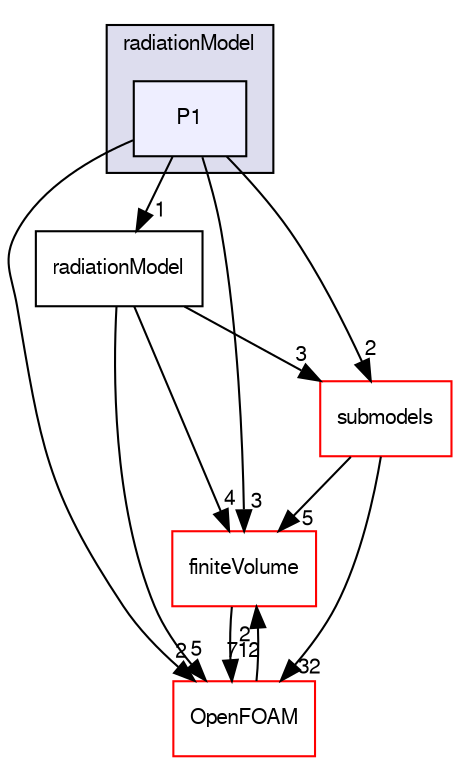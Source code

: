 digraph "src/thermophysicalModels/radiationModels/radiationModel/P1" {
  bgcolor=transparent;
  compound=true
  node [ fontsize="10", fontname="FreeSans"];
  edge [ labelfontsize="10", labelfontname="FreeSans"];
  subgraph clusterdir_08c5a0922f0d1752bb9c4bf65110e65b {
    graph [ bgcolor="#ddddee", pencolor="black", label="radiationModel" fontname="FreeSans", fontsize="10", URL="dir_08c5a0922f0d1752bb9c4bf65110e65b.html"]
  dir_da1f13849ba09a7ba4ebf908a7c501ff [shape=box, label="P1", style="filled", fillcolor="#eeeeff", pencolor="black", URL="dir_da1f13849ba09a7ba4ebf908a7c501ff.html"];
  }
  dir_9bd15774b555cf7259a6fa18f99fe99b [shape=box label="finiteVolume" color="red" URL="dir_9bd15774b555cf7259a6fa18f99fe99b.html"];
  dir_0e35a089fd36da69fd114ae181f5f769 [shape=box label="submodels" color="red" URL="dir_0e35a089fd36da69fd114ae181f5f769.html"];
  dir_d4374f720167d2d95811040a749abdd3 [shape=box label="radiationModel" URL="dir_d4374f720167d2d95811040a749abdd3.html"];
  dir_c5473ff19b20e6ec4dfe5c310b3778a8 [shape=box label="OpenFOAM" color="red" URL="dir_c5473ff19b20e6ec4dfe5c310b3778a8.html"];
  dir_9bd15774b555cf7259a6fa18f99fe99b->dir_c5473ff19b20e6ec4dfe5c310b3778a8 [headlabel="712", labeldistance=1.5 headhref="dir_000749_001732.html"];
  dir_da1f13849ba09a7ba4ebf908a7c501ff->dir_9bd15774b555cf7259a6fa18f99fe99b [headlabel="3", labeldistance=1.5 headhref="dir_002645_000749.html"];
  dir_da1f13849ba09a7ba4ebf908a7c501ff->dir_0e35a089fd36da69fd114ae181f5f769 [headlabel="2", labeldistance=1.5 headhref="dir_002645_002648.html"];
  dir_da1f13849ba09a7ba4ebf908a7c501ff->dir_d4374f720167d2d95811040a749abdd3 [headlabel="1", labeldistance=1.5 headhref="dir_002645_002646.html"];
  dir_da1f13849ba09a7ba4ebf908a7c501ff->dir_c5473ff19b20e6ec4dfe5c310b3778a8 [headlabel="2", labeldistance=1.5 headhref="dir_002645_001732.html"];
  dir_0e35a089fd36da69fd114ae181f5f769->dir_9bd15774b555cf7259a6fa18f99fe99b [headlabel="5", labeldistance=1.5 headhref="dir_002648_000749.html"];
  dir_0e35a089fd36da69fd114ae181f5f769->dir_c5473ff19b20e6ec4dfe5c310b3778a8 [headlabel="32", labeldistance=1.5 headhref="dir_002648_001732.html"];
  dir_d4374f720167d2d95811040a749abdd3->dir_9bd15774b555cf7259a6fa18f99fe99b [headlabel="4", labeldistance=1.5 headhref="dir_002646_000749.html"];
  dir_d4374f720167d2d95811040a749abdd3->dir_0e35a089fd36da69fd114ae181f5f769 [headlabel="3", labeldistance=1.5 headhref="dir_002646_002648.html"];
  dir_d4374f720167d2d95811040a749abdd3->dir_c5473ff19b20e6ec4dfe5c310b3778a8 [headlabel="5", labeldistance=1.5 headhref="dir_002646_001732.html"];
  dir_c5473ff19b20e6ec4dfe5c310b3778a8->dir_9bd15774b555cf7259a6fa18f99fe99b [headlabel="2", labeldistance=1.5 headhref="dir_001732_000749.html"];
}
